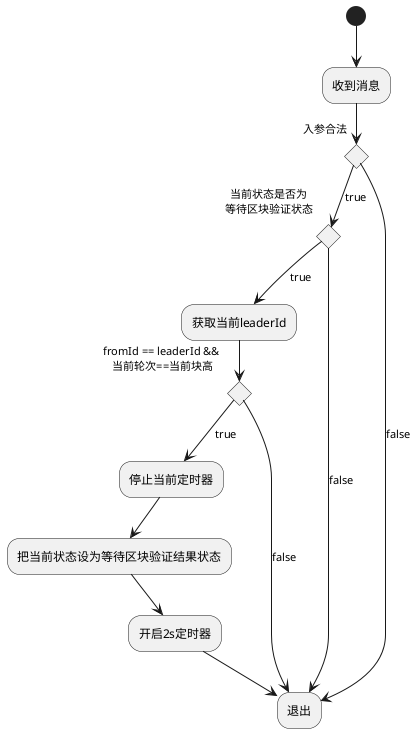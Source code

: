 @startuml
(*) --> 收到消息
if 入参合法 then
   [true] if 当前状态是否为\n等待区块验证状态 then
        --> [true] 获取当前leaderId
        if "fromId == leaderId &&\n 当前轮次==当前块高" then
            -->[true] 停止当前定时器
            --> 把当前状态设为等待区块验证结果状态
            --> 开启2s定时器
            --> 退出
        else
            -->[false] 退出
        endif
    else
            -->[false] 退出
    endif
else
--> [false]退出
endif
@enduml